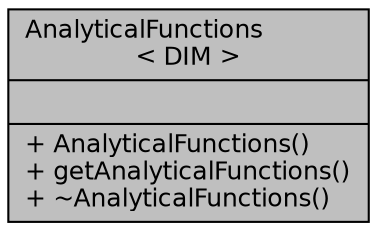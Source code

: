 digraph "AnalyticalFunctions&lt; DIM &gt;"
{
  bgcolor="transparent";
  edge [fontname="Helvetica",fontsize="12",labelfontname="Helvetica",labelfontsize="12"];
  node [fontname="Helvetica",fontsize="12",shape=record];
  Node1 [label="{AnalyticalFunctions\l\< DIM \>\n||+ AnalyticalFunctions()\l+ getAnalyticalFunctions()\l+ ~AnalyticalFunctions()\l}",height=0.2,width=0.4,color="black", fillcolor="grey75", style="filled", fontcolor="black"];
}
